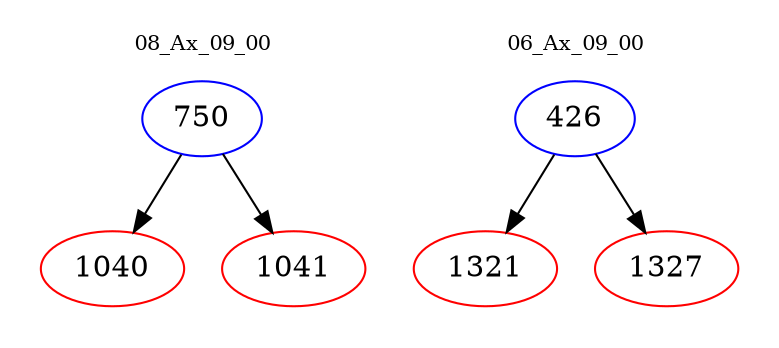 digraph{
subgraph cluster_0 {
color = white
label = "08_Ax_09_00";
fontsize=10;
T0_750 [label="750", color="blue"]
T0_750 -> T0_1040 [color="black"]
T0_1040 [label="1040", color="red"]
T0_750 -> T0_1041 [color="black"]
T0_1041 [label="1041", color="red"]
}
subgraph cluster_1 {
color = white
label = "06_Ax_09_00";
fontsize=10;
T1_426 [label="426", color="blue"]
T1_426 -> T1_1321 [color="black"]
T1_1321 [label="1321", color="red"]
T1_426 -> T1_1327 [color="black"]
T1_1327 [label="1327", color="red"]
}
}

